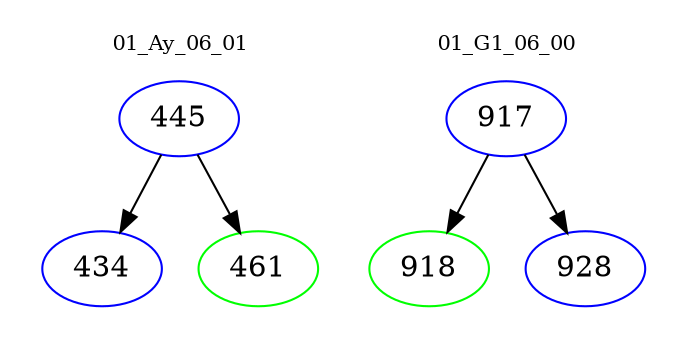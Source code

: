 digraph{
subgraph cluster_0 {
color = white
label = "01_Ay_06_01";
fontsize=10;
T0_445 [label="445", color="blue"]
T0_445 -> T0_434 [color="black"]
T0_434 [label="434", color="blue"]
T0_445 -> T0_461 [color="black"]
T0_461 [label="461", color="green"]
}
subgraph cluster_1 {
color = white
label = "01_G1_06_00";
fontsize=10;
T1_917 [label="917", color="blue"]
T1_917 -> T1_918 [color="black"]
T1_918 [label="918", color="green"]
T1_917 -> T1_928 [color="black"]
T1_928 [label="928", color="blue"]
}
}
